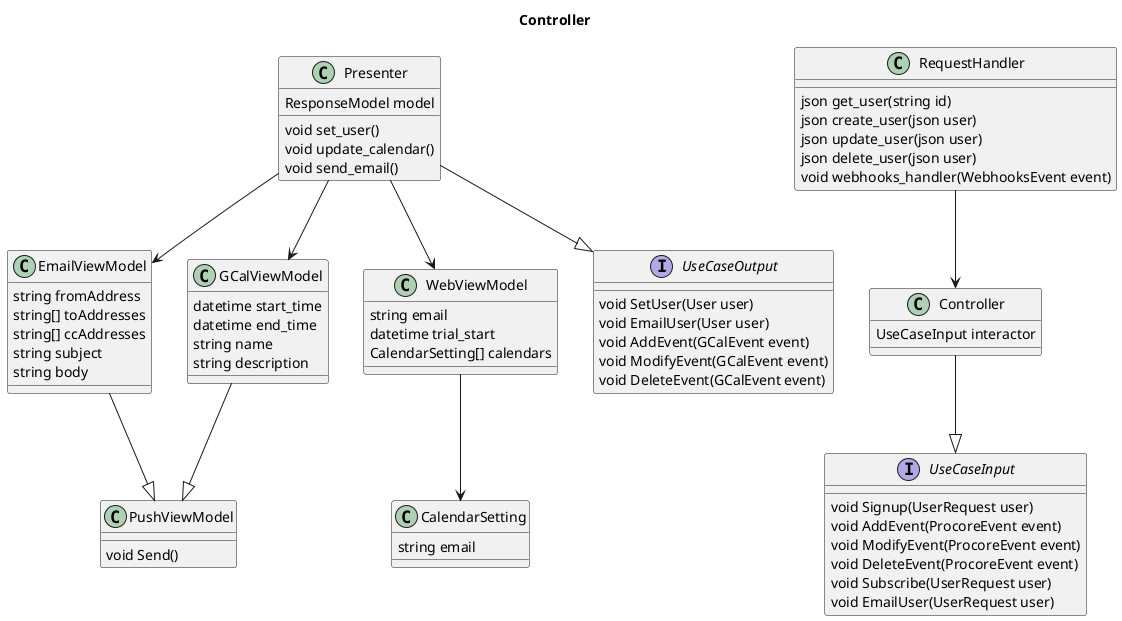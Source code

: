 @startuml
title Controller

class PushViewModel {
    void Send()
}

class EmailViewModel {
    string fromAddress
    string[] toAddresses
    string[] ccAddresses
    string subject
    string body
}

class CalendarSetting {
    string email
}

class WebViewModel {
    string email
    datetime trial_start
    CalendarSetting[] calendars
}

class GCalViewModel {
    datetime start_time
    datetime end_time
    string name
    string description
}

class RequestHandler {
    json get_user(string id)
    json create_user(json user)
    json update_user(json user)
    json delete_user(json user)
    void webhooks_handler(WebhooksEvent event)
}

class Presenter {
    ResponseModel model
    void set_user()
    void update_calendar()
    void send_email()
}

class Controller {
    UseCaseInput interactor
}

interface UseCaseInput {
    void Signup(UserRequest user)
    void AddEvent(ProcoreEvent event)
    void ModifyEvent(ProcoreEvent event)
    void DeleteEvent(ProcoreEvent event)
    void Subscribe(UserRequest user)
    void EmailUser(UserRequest user)
}

interface UseCaseOutput {
    void SetUser(User user)
    void EmailUser(User user)
    void AddEvent(GCalEvent event)
    void ModifyEvent(GCalEvent event)
    void DeleteEvent(GCalEvent event)
}

WebViewModel --> CalendarSetting
GCalViewModel --|> PushViewModel
EmailViewModel --|> PushViewModel
Presenter --> EmailViewModel
Presenter --> GCalViewModel
Presenter --> WebViewModel
RequestHandler --> Controller
Controller --|> UseCaseInput
Presenter --|> UseCaseOutput

@enduml